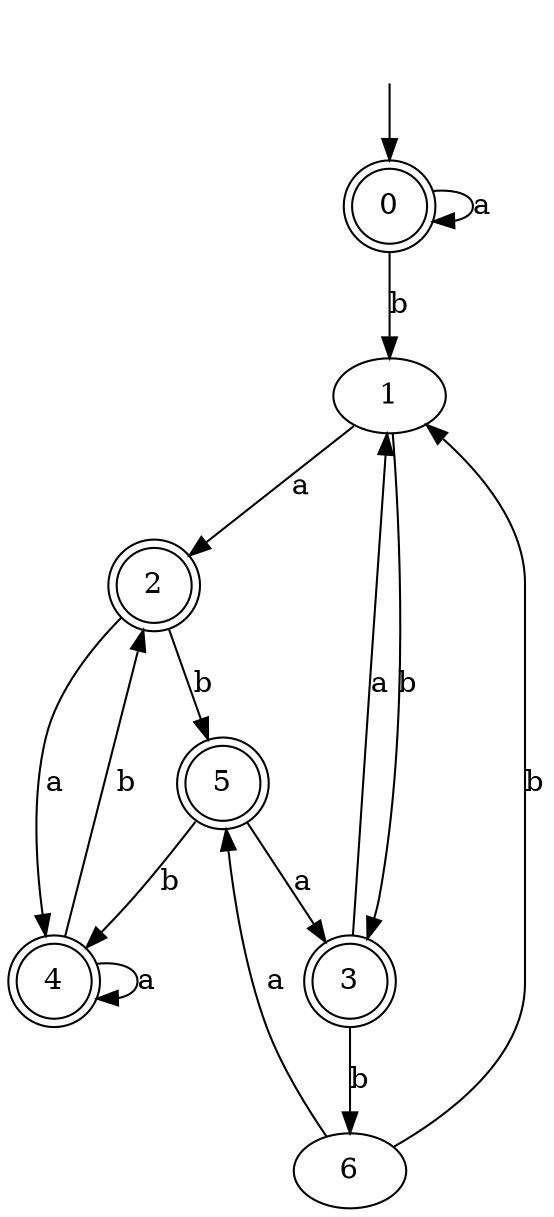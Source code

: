digraph RandomDFA {
  __start0 [label="", shape=none];
  __start0 -> 0 [label=""];
  0 [shape=circle] [shape=doublecircle]
  0 -> 0 [label="a"]
  0 -> 1 [label="b"]
  1
  1 -> 2 [label="a"]
  1 -> 3 [label="b"]
  2 [shape=doublecircle]
  2 -> 4 [label="a"]
  2 -> 5 [label="b"]
  3 [shape=doublecircle]
  3 -> 1 [label="a"]
  3 -> 6 [label="b"]
  4 [shape=doublecircle]
  4 -> 4 [label="a"]
  4 -> 2 [label="b"]
  5 [shape=doublecircle]
  5 -> 3 [label="a"]
  5 -> 4 [label="b"]
  6
  6 -> 5 [label="a"]
  6 -> 1 [label="b"]
}
